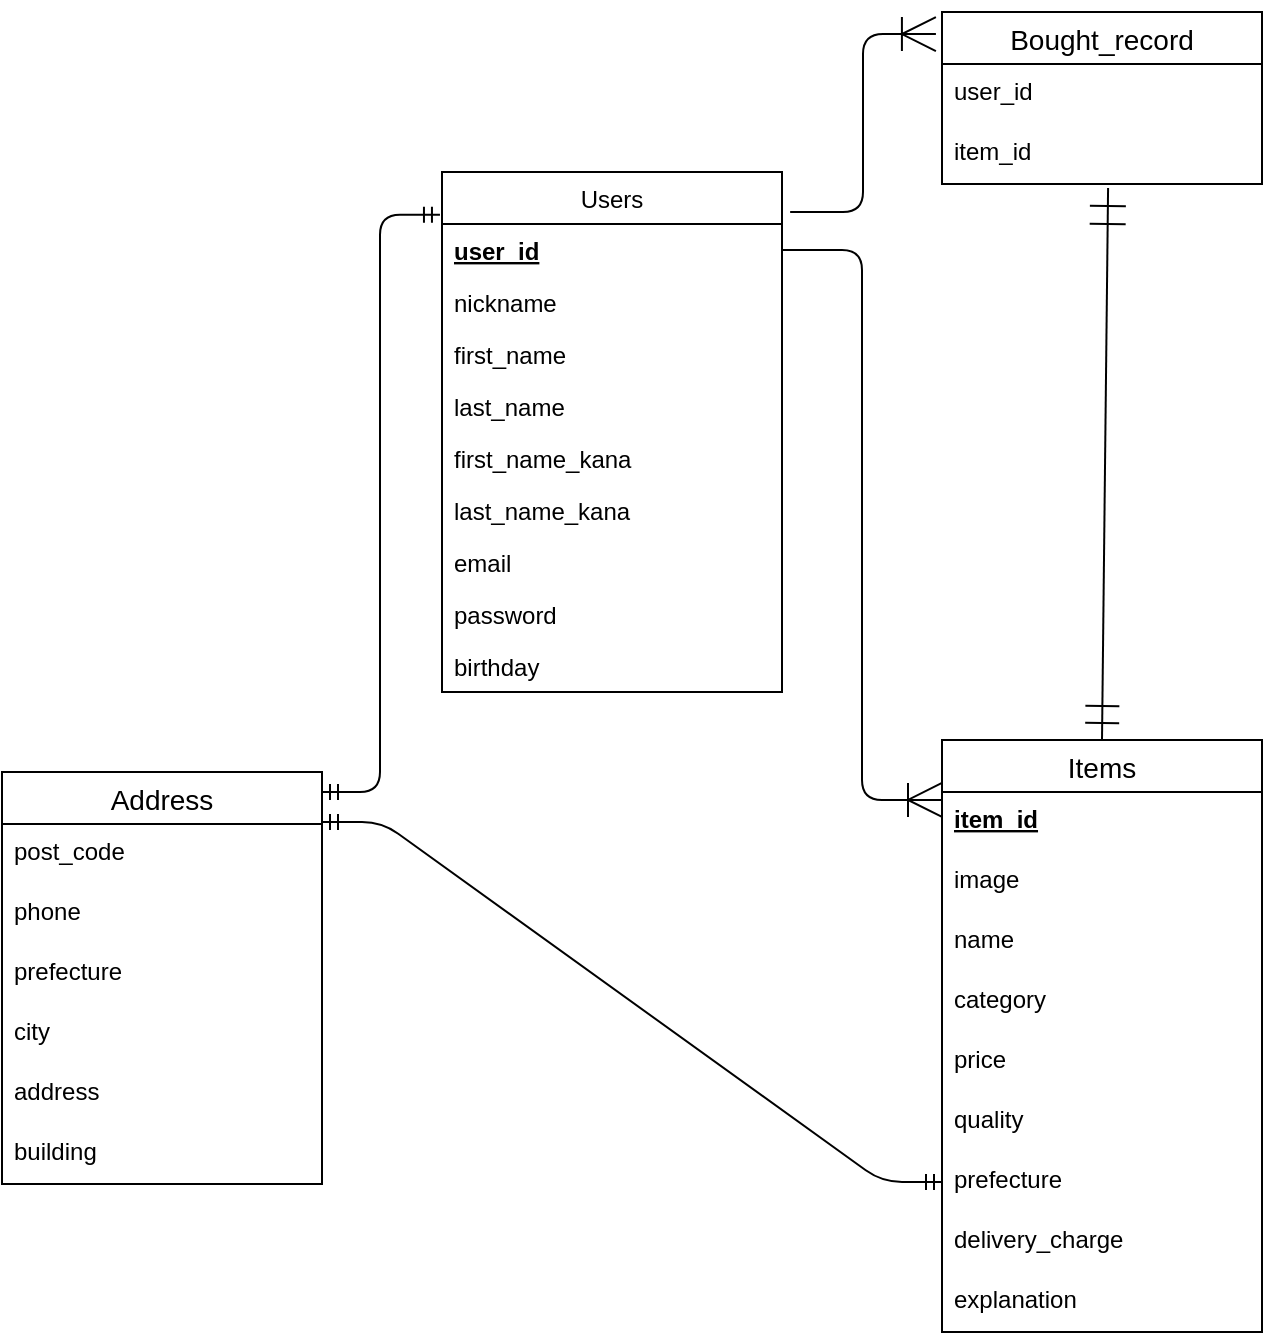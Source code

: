 <mxfile>
    <diagram id="pISeRJxFj2jHTrUXJr42" name="ページ1">
        <mxGraphModel dx="657" dy="680" grid="1" gridSize="10" guides="1" tooltips="1" connect="1" arrows="1" fold="1" page="1" pageScale="1" pageWidth="827" pageHeight="1169" math="0" shadow="0">
            <root>
                <mxCell id="0"/>
                <mxCell id="1" parent="0"/>
                <mxCell id="83" value="Address" style="swimlane;fontStyle=0;childLayout=stackLayout;horizontal=1;startSize=26;horizontalStack=0;resizeParent=1;resizeParentMax=0;resizeLast=0;collapsible=1;marginBottom=0;align=center;fontSize=14;" parent="1" vertex="1">
                    <mxGeometry x="180" y="570" width="160" height="206" as="geometry"/>
                </mxCell>
                <mxCell id="84" value="post_code" style="text;strokeColor=none;fillColor=none;spacingLeft=4;spacingRight=4;overflow=hidden;rotatable=0;points=[[0,0.5],[1,0.5]];portConstraint=eastwest;fontSize=12;" parent="83" vertex="1">
                    <mxGeometry y="26" width="160" height="30" as="geometry"/>
                </mxCell>
                <mxCell id="85" value="phone" style="text;strokeColor=none;fillColor=none;spacingLeft=4;spacingRight=4;overflow=hidden;rotatable=0;points=[[0,0.5],[1,0.5]];portConstraint=eastwest;fontSize=12;" parent="83" vertex="1">
                    <mxGeometry y="56" width="160" height="30" as="geometry"/>
                </mxCell>
                <mxCell id="86" value="prefecture" style="text;strokeColor=none;fillColor=none;spacingLeft=4;spacingRight=4;overflow=hidden;rotatable=0;points=[[0,0.5],[1,0.5]];portConstraint=eastwest;fontSize=12;" parent="83" vertex="1">
                    <mxGeometry y="86" width="160" height="30" as="geometry"/>
                </mxCell>
                <mxCell id="114" value="city" style="text;strokeColor=none;fillColor=none;spacingLeft=4;spacingRight=4;overflow=hidden;rotatable=0;points=[[0,0.5],[1,0.5]];portConstraint=eastwest;fontSize=12;" parent="83" vertex="1">
                    <mxGeometry y="116" width="160" height="30" as="geometry"/>
                </mxCell>
                <mxCell id="115" value="address" style="text;strokeColor=none;fillColor=none;spacingLeft=4;spacingRight=4;overflow=hidden;rotatable=0;points=[[0,0.5],[1,0.5]];portConstraint=eastwest;fontSize=12;" parent="83" vertex="1">
                    <mxGeometry y="146" width="160" height="30" as="geometry"/>
                </mxCell>
                <mxCell id="116" value="building" style="text;strokeColor=none;fillColor=none;spacingLeft=4;spacingRight=4;overflow=hidden;rotatable=0;points=[[0,0.5],[1,0.5]];portConstraint=eastwest;fontSize=12;" parent="83" vertex="1">
                    <mxGeometry y="176" width="160" height="30" as="geometry"/>
                </mxCell>
                <mxCell id="87" value="Bought_record" style="swimlane;fontStyle=0;childLayout=stackLayout;horizontal=1;startSize=26;horizontalStack=0;resizeParent=1;resizeParentMax=0;resizeLast=0;collapsible=1;marginBottom=0;align=center;fontSize=14;" parent="1" vertex="1">
                    <mxGeometry x="650" y="190" width="160" height="86" as="geometry"/>
                </mxCell>
                <mxCell id="88" value="user_id" style="text;strokeColor=none;fillColor=none;spacingLeft=4;spacingRight=4;overflow=hidden;rotatable=0;points=[[0,0.5],[1,0.5]];portConstraint=eastwest;fontSize=12;" parent="87" vertex="1">
                    <mxGeometry y="26" width="160" height="30" as="geometry"/>
                </mxCell>
                <mxCell id="89" value="item_id" style="text;strokeColor=none;fillColor=none;spacingLeft=4;spacingRight=4;overflow=hidden;rotatable=0;points=[[0,0.5],[1,0.5]];portConstraint=eastwest;fontSize=12;" parent="87" vertex="1">
                    <mxGeometry y="56" width="160" height="30" as="geometry"/>
                </mxCell>
                <mxCell id="90" value="Items" style="swimlane;fontStyle=0;childLayout=stackLayout;horizontal=1;startSize=26;horizontalStack=0;resizeParent=1;resizeParentMax=0;resizeLast=0;collapsible=1;marginBottom=0;align=center;fontSize=14;" parent="1" vertex="1">
                    <mxGeometry x="650" y="554" width="160" height="296" as="geometry"/>
                </mxCell>
                <mxCell id="91" value="item_id" style="text;strokeColor=none;fillColor=none;spacingLeft=4;spacingRight=4;overflow=hidden;rotatable=0;points=[[0,0.5],[1,0.5]];portConstraint=eastwest;fontSize=12;fontStyle=5" parent="90" vertex="1">
                    <mxGeometry y="26" width="160" height="30" as="geometry"/>
                </mxCell>
                <mxCell id="92" value="image" style="text;strokeColor=none;fillColor=none;spacingLeft=4;spacingRight=4;overflow=hidden;rotatable=0;points=[[0,0.5],[1,0.5]];portConstraint=eastwest;fontSize=12;" parent="90" vertex="1">
                    <mxGeometry y="56" width="160" height="30" as="geometry"/>
                </mxCell>
                <mxCell id="93" value="name" style="text;strokeColor=none;fillColor=none;spacingLeft=4;spacingRight=4;overflow=hidden;rotatable=0;points=[[0,0.5],[1,0.5]];portConstraint=eastwest;fontSize=12;" parent="90" vertex="1">
                    <mxGeometry y="86" width="160" height="30" as="geometry"/>
                </mxCell>
                <mxCell id="94" value="category" style="text;strokeColor=none;fillColor=none;spacingLeft=4;spacingRight=4;overflow=hidden;rotatable=0;points=[[0,0.5],[1,0.5]];portConstraint=eastwest;fontSize=12;" parent="90" vertex="1">
                    <mxGeometry y="116" width="160" height="30" as="geometry"/>
                </mxCell>
                <mxCell id="95" value="price" style="text;strokeColor=none;fillColor=none;spacingLeft=4;spacingRight=4;overflow=hidden;rotatable=0;points=[[0,0.5],[1,0.5]];portConstraint=eastwest;fontSize=12;" parent="90" vertex="1">
                    <mxGeometry y="146" width="160" height="30" as="geometry"/>
                </mxCell>
                <mxCell id="96" value="quality" style="text;strokeColor=none;fillColor=none;spacingLeft=4;spacingRight=4;overflow=hidden;rotatable=0;points=[[0,0.5],[1,0.5]];portConstraint=eastwest;fontSize=12;" parent="90" vertex="1">
                    <mxGeometry y="176" width="160" height="30" as="geometry"/>
                </mxCell>
                <mxCell id="97" value="prefecture" style="text;strokeColor=none;fillColor=none;spacingLeft=4;spacingRight=4;overflow=hidden;rotatable=0;points=[[0,0.5],[1,0.5]];portConstraint=eastwest;fontSize=12;" parent="90" vertex="1">
                    <mxGeometry y="206" width="160" height="30" as="geometry"/>
                </mxCell>
                <mxCell id="98" value="delivery_charge" style="text;strokeColor=none;fillColor=none;spacingLeft=4;spacingRight=4;overflow=hidden;rotatable=0;points=[[0,0.5],[1,0.5]];portConstraint=eastwest;fontSize=12;" parent="90" vertex="1">
                    <mxGeometry y="236" width="160" height="30" as="geometry"/>
                </mxCell>
                <mxCell id="117" value="explanation" style="text;strokeColor=none;fillColor=none;spacingLeft=4;spacingRight=4;overflow=hidden;rotatable=0;points=[[0,0.5],[1,0.5]];portConstraint=eastwest;fontSize=12;" vertex="1" parent="90">
                    <mxGeometry y="266" width="160" height="30" as="geometry"/>
                </mxCell>
                <mxCell id="99" value="" style="fontSize=12;html=1;endArrow=ERoneToMany;entryX=0;entryY=0.133;entryDx=0;entryDy=0;entryPerimeter=0;endSize=15;edgeStyle=elbowEdgeStyle;exitX=1;exitY=0.5;exitDx=0;exitDy=0;" parent="1" source="103" target="91" edge="1">
                    <mxGeometry width="100" height="100" relative="1" as="geometry">
                        <mxPoint x="390" y="207" as="sourcePoint"/>
                        <mxPoint x="590" y="570" as="targetPoint"/>
                    </mxGeometry>
                </mxCell>
                <mxCell id="100" value="" style="fontSize=12;html=1;endArrow=ERmandOne;startArrow=ERmandOne;strokeColor=default;entryX=-0.006;entryY=0.082;entryDx=0;entryDy=0;entryPerimeter=0;edgeStyle=elbowEdgeStyle;" parent="1" target="102" edge="1">
                    <mxGeometry width="100" height="100" relative="1" as="geometry">
                        <mxPoint x="340" y="580" as="sourcePoint"/>
                        <mxPoint x="310" y="380" as="targetPoint"/>
                        <Array as="points">
                            <mxPoint x="369" y="600"/>
                        </Array>
                    </mxGeometry>
                </mxCell>
                <mxCell id="101" value="" style="edgeStyle=entityRelationEdgeStyle;fontSize=12;html=1;endArrow=ERmandOne;startArrow=ERmandOne;strokeColor=default;exitX=1;exitY=-0.033;exitDx=0;exitDy=0;exitPerimeter=0;" parent="1" source="84" target="97" edge="1">
                    <mxGeometry width="100" height="100" relative="1" as="geometry">
                        <mxPoint x="460" y="550" as="sourcePoint"/>
                        <mxPoint x="560" y="450" as="targetPoint"/>
                    </mxGeometry>
                </mxCell>
                <mxCell id="102" value="Users" style="swimlane;fontStyle=0;childLayout=stackLayout;horizontal=1;startSize=26;fillColor=none;horizontalStack=0;resizeParent=1;resizeParentMax=0;resizeLast=0;collapsible=1;marginBottom=0;" parent="1" vertex="1">
                    <mxGeometry x="400" y="270" width="170" height="260" as="geometry"/>
                </mxCell>
                <mxCell id="103" value="user_id" style="text;strokeColor=none;fillColor=none;align=left;verticalAlign=top;spacingLeft=4;spacingRight=4;overflow=hidden;rotatable=0;points=[[0,0.5],[1,0.5]];portConstraint=eastwest;fontStyle=5" parent="102" vertex="1">
                    <mxGeometry y="26" width="170" height="26" as="geometry"/>
                </mxCell>
                <mxCell id="104" value="nickname" style="text;strokeColor=none;fillColor=none;align=left;verticalAlign=top;spacingLeft=4;spacingRight=4;overflow=hidden;rotatable=0;points=[[0,0.5],[1,0.5]];portConstraint=eastwest;fontStyle=0" parent="102" vertex="1">
                    <mxGeometry y="52" width="170" height="26" as="geometry"/>
                </mxCell>
                <mxCell id="105" value="first_name" style="text;strokeColor=none;fillColor=none;align=left;verticalAlign=top;spacingLeft=4;spacingRight=4;overflow=hidden;rotatable=0;points=[[0,0.5],[1,0.5]];portConstraint=eastwest;fontStyle=0" parent="102" vertex="1">
                    <mxGeometry y="78" width="170" height="26" as="geometry"/>
                </mxCell>
                <mxCell id="106" value="last_name" style="text;strokeColor=none;fillColor=none;align=left;verticalAlign=top;spacingLeft=4;spacingRight=4;overflow=hidden;rotatable=0;points=[[0,0.5],[1,0.5]];portConstraint=eastwest;fontStyle=0" parent="102" vertex="1">
                    <mxGeometry y="104" width="170" height="26" as="geometry"/>
                </mxCell>
                <mxCell id="107" value="first_name_kana" style="text;strokeColor=none;fillColor=none;align=left;verticalAlign=top;spacingLeft=4;spacingRight=4;overflow=hidden;rotatable=0;points=[[0,0.5],[1,0.5]];portConstraint=eastwest;fontStyle=0" parent="102" vertex="1">
                    <mxGeometry y="130" width="170" height="26" as="geometry"/>
                </mxCell>
                <mxCell id="108" value="last_name_kana" style="text;strokeColor=none;fillColor=none;align=left;verticalAlign=top;spacingLeft=4;spacingRight=4;overflow=hidden;rotatable=0;points=[[0,0.5],[1,0.5]];portConstraint=eastwest;fontStyle=0" parent="102" vertex="1">
                    <mxGeometry y="156" width="170" height="26" as="geometry"/>
                </mxCell>
                <mxCell id="111" value="email" style="text;strokeColor=none;fillColor=none;align=left;verticalAlign=top;spacingLeft=4;spacingRight=4;overflow=hidden;rotatable=0;points=[[0,0.5],[1,0.5]];portConstraint=eastwest;fontStyle=0" parent="102" vertex="1">
                    <mxGeometry y="182" width="170" height="26" as="geometry"/>
                </mxCell>
                <mxCell id="112" value="password" style="text;strokeColor=none;fillColor=none;align=left;verticalAlign=top;spacingLeft=4;spacingRight=4;overflow=hidden;rotatable=0;points=[[0,0.5],[1,0.5]];portConstraint=eastwest;fontStyle=0" parent="102" vertex="1">
                    <mxGeometry y="208" width="170" height="26" as="geometry"/>
                </mxCell>
                <mxCell id="113" value="birthday" style="text;strokeColor=none;fillColor=none;align=left;verticalAlign=top;spacingLeft=4;spacingRight=4;overflow=hidden;rotatable=0;points=[[0,0.5],[1,0.5]];portConstraint=eastwest;fontStyle=0" parent="102" vertex="1">
                    <mxGeometry y="234" width="170" height="26" as="geometry"/>
                </mxCell>
                <mxCell id="109" value="" style="fontSize=12;html=1;endArrow=ERoneToMany;strokeColor=default;endSize=15;startSize=16;entryX=-0.019;entryY=0.128;entryDx=0;entryDy=0;entryPerimeter=0;exitX=1.024;exitY=0.077;exitDx=0;exitDy=0;exitPerimeter=0;edgeStyle=elbowEdgeStyle;" parent="1" source="102" target="87" edge="1">
                    <mxGeometry width="100" height="100" relative="1" as="geometry">
                        <mxPoint x="480" y="300" as="sourcePoint"/>
                        <mxPoint x="560" y="440" as="targetPoint"/>
                    </mxGeometry>
                </mxCell>
                <mxCell id="110" value="" style="fontSize=12;html=1;endArrow=ERmandOne;startArrow=ERmandOne;startSize=16;endSize=15;strokeColor=default;entryX=0.5;entryY=0;entryDx=0;entryDy=0;exitX=0.519;exitY=1.067;exitDx=0;exitDy=0;exitPerimeter=0;" parent="1" source="89" target="90" edge="1">
                    <mxGeometry width="100" height="100" relative="1" as="geometry">
                        <mxPoint x="450" y="540" as="sourcePoint"/>
                        <mxPoint x="550" y="440" as="targetPoint"/>
                    </mxGeometry>
                </mxCell>
            </root>
        </mxGraphModel>
    </diagram>
</mxfile>